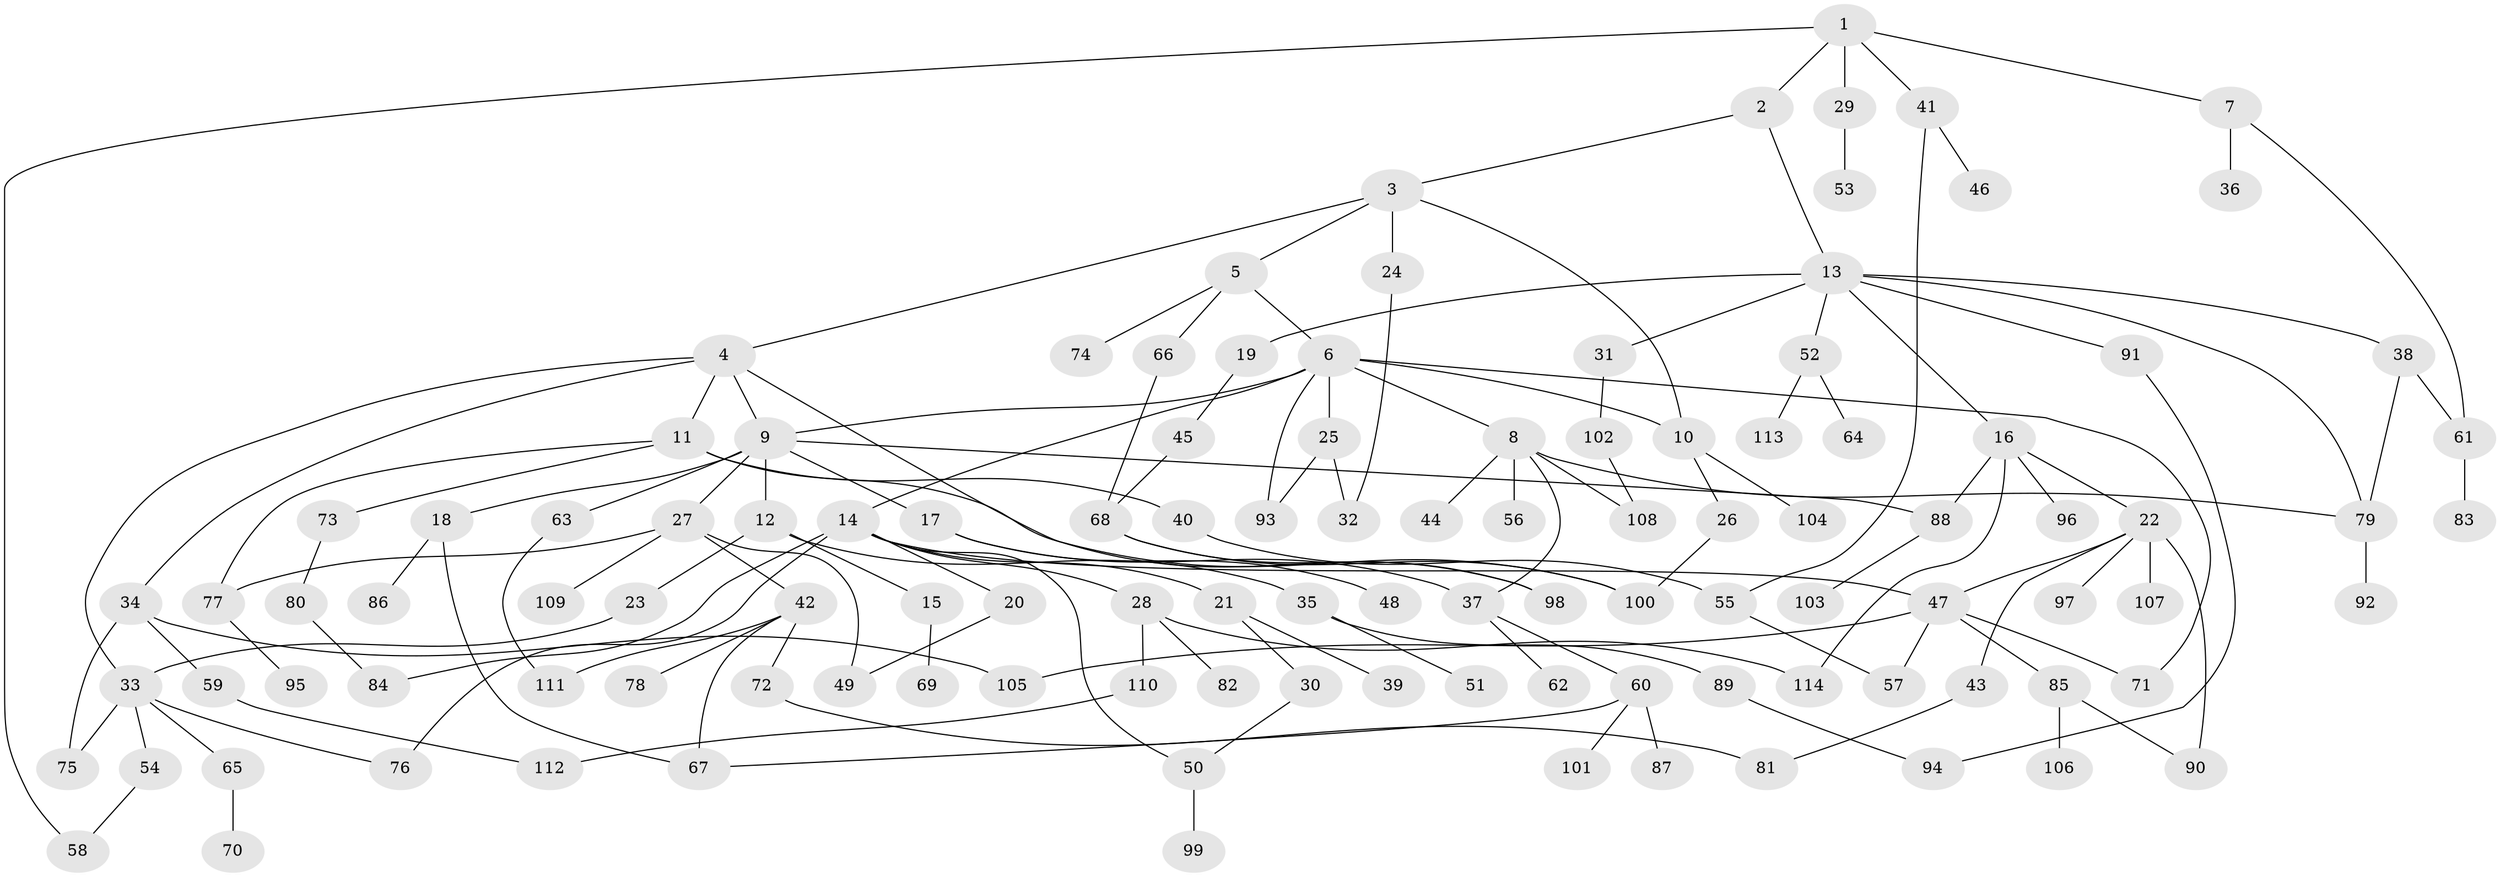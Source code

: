 // coarse degree distribution, {5: 0.06329113924050633, 3: 0.11392405063291139, 9: 0.02531645569620253, 4: 0.10126582278481013, 8: 0.02531645569620253, 2: 0.3670886075949367, 10: 0.012658227848101266, 6: 0.0379746835443038, 1: 0.25316455696202533}
// Generated by graph-tools (version 1.1) at 2025/51/02/27/25 19:51:37]
// undirected, 114 vertices, 148 edges
graph export_dot {
graph [start="1"]
  node [color=gray90,style=filled];
  1;
  2;
  3;
  4;
  5;
  6;
  7;
  8;
  9;
  10;
  11;
  12;
  13;
  14;
  15;
  16;
  17;
  18;
  19;
  20;
  21;
  22;
  23;
  24;
  25;
  26;
  27;
  28;
  29;
  30;
  31;
  32;
  33;
  34;
  35;
  36;
  37;
  38;
  39;
  40;
  41;
  42;
  43;
  44;
  45;
  46;
  47;
  48;
  49;
  50;
  51;
  52;
  53;
  54;
  55;
  56;
  57;
  58;
  59;
  60;
  61;
  62;
  63;
  64;
  65;
  66;
  67;
  68;
  69;
  70;
  71;
  72;
  73;
  74;
  75;
  76;
  77;
  78;
  79;
  80;
  81;
  82;
  83;
  84;
  85;
  86;
  87;
  88;
  89;
  90;
  91;
  92;
  93;
  94;
  95;
  96;
  97;
  98;
  99;
  100;
  101;
  102;
  103;
  104;
  105;
  106;
  107;
  108;
  109;
  110;
  111;
  112;
  113;
  114;
  1 -- 2;
  1 -- 7;
  1 -- 29;
  1 -- 41;
  1 -- 58;
  2 -- 3;
  2 -- 13;
  3 -- 4;
  3 -- 5;
  3 -- 24;
  3 -- 10;
  4 -- 9;
  4 -- 11;
  4 -- 34;
  4 -- 33;
  4 -- 98;
  5 -- 6;
  5 -- 66;
  5 -- 74;
  6 -- 8;
  6 -- 10;
  6 -- 14;
  6 -- 25;
  6 -- 71;
  6 -- 93;
  6 -- 9;
  7 -- 36;
  7 -- 61;
  8 -- 37;
  8 -- 44;
  8 -- 56;
  8 -- 79;
  8 -- 108;
  9 -- 12;
  9 -- 17;
  9 -- 18;
  9 -- 27;
  9 -- 63;
  9 -- 88;
  10 -- 26;
  10 -- 104;
  11 -- 40;
  11 -- 73;
  11 -- 77;
  11 -- 100;
  12 -- 15;
  12 -- 23;
  12 -- 35;
  13 -- 16;
  13 -- 19;
  13 -- 31;
  13 -- 38;
  13 -- 52;
  13 -- 91;
  13 -- 79;
  14 -- 20;
  14 -- 21;
  14 -- 28;
  14 -- 50;
  14 -- 76;
  14 -- 47;
  14 -- 84;
  15 -- 69;
  16 -- 22;
  16 -- 88;
  16 -- 96;
  16 -- 114;
  17 -- 48;
  17 -- 37;
  18 -- 67;
  18 -- 86;
  19 -- 45;
  20 -- 49;
  21 -- 30;
  21 -- 39;
  22 -- 43;
  22 -- 47;
  22 -- 97;
  22 -- 107;
  22 -- 90;
  23 -- 33;
  24 -- 32;
  25 -- 93;
  25 -- 32;
  26 -- 100;
  27 -- 42;
  27 -- 49;
  27 -- 77;
  27 -- 109;
  28 -- 82;
  28 -- 110;
  28 -- 114;
  29 -- 53;
  30 -- 50;
  31 -- 102;
  33 -- 54;
  33 -- 65;
  33 -- 76;
  33 -- 75;
  34 -- 59;
  34 -- 75;
  34 -- 105;
  35 -- 51;
  35 -- 89;
  37 -- 60;
  37 -- 62;
  38 -- 79;
  38 -- 61;
  40 -- 55;
  41 -- 46;
  41 -- 55;
  42 -- 72;
  42 -- 78;
  42 -- 111;
  42 -- 67;
  43 -- 81;
  45 -- 68;
  47 -- 57;
  47 -- 85;
  47 -- 105;
  47 -- 71;
  50 -- 99;
  52 -- 64;
  52 -- 113;
  54 -- 58;
  55 -- 57;
  59 -- 112;
  60 -- 87;
  60 -- 101;
  60 -- 67;
  61 -- 83;
  63 -- 111;
  65 -- 70;
  66 -- 68;
  68 -- 98;
  68 -- 100;
  72 -- 81;
  73 -- 80;
  77 -- 95;
  79 -- 92;
  80 -- 84;
  85 -- 90;
  85 -- 106;
  88 -- 103;
  89 -- 94;
  91 -- 94;
  102 -- 108;
  110 -- 112;
}
